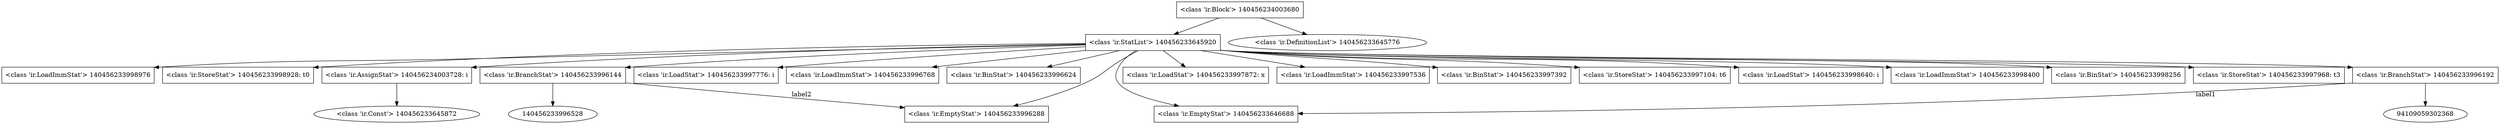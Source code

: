digraph G {
140456233998976 [shape=box,label="<class 'ir.LoadImmStat'> 140456233998976" ];
140456233998928 [shape=box,label="<class 'ir.StoreStat'> 140456233998928: t0" ];
140456233645872 [label="<class 'ir.Const'> 140456233645872" ];
140456234003728 [shape=box,label="<class 'ir.AssignStat'> 140456234003728: i" ];
140456234003728 -> 140456233645872;
140456233646688 [shape=box,label="<class 'ir.EmptyStat'> 140456233646688" ];
140456233997776 [shape=box,label="<class 'ir.LoadStat'> 140456233997776: i" ];
140456233996768 [shape=box,label="<class 'ir.LoadImmStat'> 140456233996768" ];
140456233996624 [shape=box,label="<class 'ir.BinStat'> 140456233996624" ];
140456233996144 [shape=box,label="<class 'ir.BranchStat'> 140456233996144" ];
140456233996144 -> 140456233996528;
140456233996144 -> 140456233996288 [label=label2];
140456233997872 [shape=box,label="<class 'ir.LoadStat'> 140456233997872: x" ];
140456233997536 [shape=box,label="<class 'ir.LoadImmStat'> 140456233997536" ];
140456233997392 [shape=box,label="<class 'ir.BinStat'> 140456233997392" ];
140456233997104 [shape=box,label="<class 'ir.StoreStat'> 140456233997104: t6" ];
140456233998640 [shape=box,label="<class 'ir.LoadStat'> 140456233998640: i" ];
140456233998400 [shape=box,label="<class 'ir.LoadImmStat'> 140456233998400" ];
140456233998256 [shape=box,label="<class 'ir.BinStat'> 140456233998256" ];
140456233997968 [shape=box,label="<class 'ir.StoreStat'> 140456233997968: t3" ];
140456233996192 [shape=box,label="<class 'ir.BranchStat'> 140456233996192" ];
140456233996192 -> 94109059302368;
140456233996192 -> 140456233646688 [label=label1];
140456233996288 [shape=box,label="<class 'ir.EmptyStat'> 140456233996288" ];
140456233645920 [shape=box,label="<class 'ir.StatList'> 140456233645920" ];
140456233645920 -> 140456233998976 [pos=0];
140456233645920 -> 140456233998928 [pos=1];
140456233645920 -> 140456234003728 [pos=2];
140456233645920 -> 140456233646688 [pos=3];
140456233645920 -> 140456233997776 [pos=4];
140456233645920 -> 140456233996768 [pos=5];
140456233645920 -> 140456233996624 [pos=6];
140456233645920 -> 140456233996144 [pos=7];
140456233645920 -> 140456233997872 [pos=8];
140456233645920 -> 140456233997536 [pos=9];
140456233645920 -> 140456233997392 [pos=10];
140456233645920 -> 140456233997104 [pos=11];
140456233645920 -> 140456233998640 [pos=12];
140456233645920 -> 140456233998400 [pos=13];
140456233645920 -> 140456233998256 [pos=14];
140456233645920 -> 140456233997968 [pos=15];
140456233645920 -> 140456233996192 [pos=16];
140456233645920 -> 140456233996288 [pos=17];
140456233645776 [label="<class 'ir.DefinitionList'> 140456233645776" ];
140456234003680 [shape=box,label="<class 'ir.Block'> 140456234003680" ];
140456234003680 -> 140456233645920;
140456234003680 -> 140456233645776;
}
